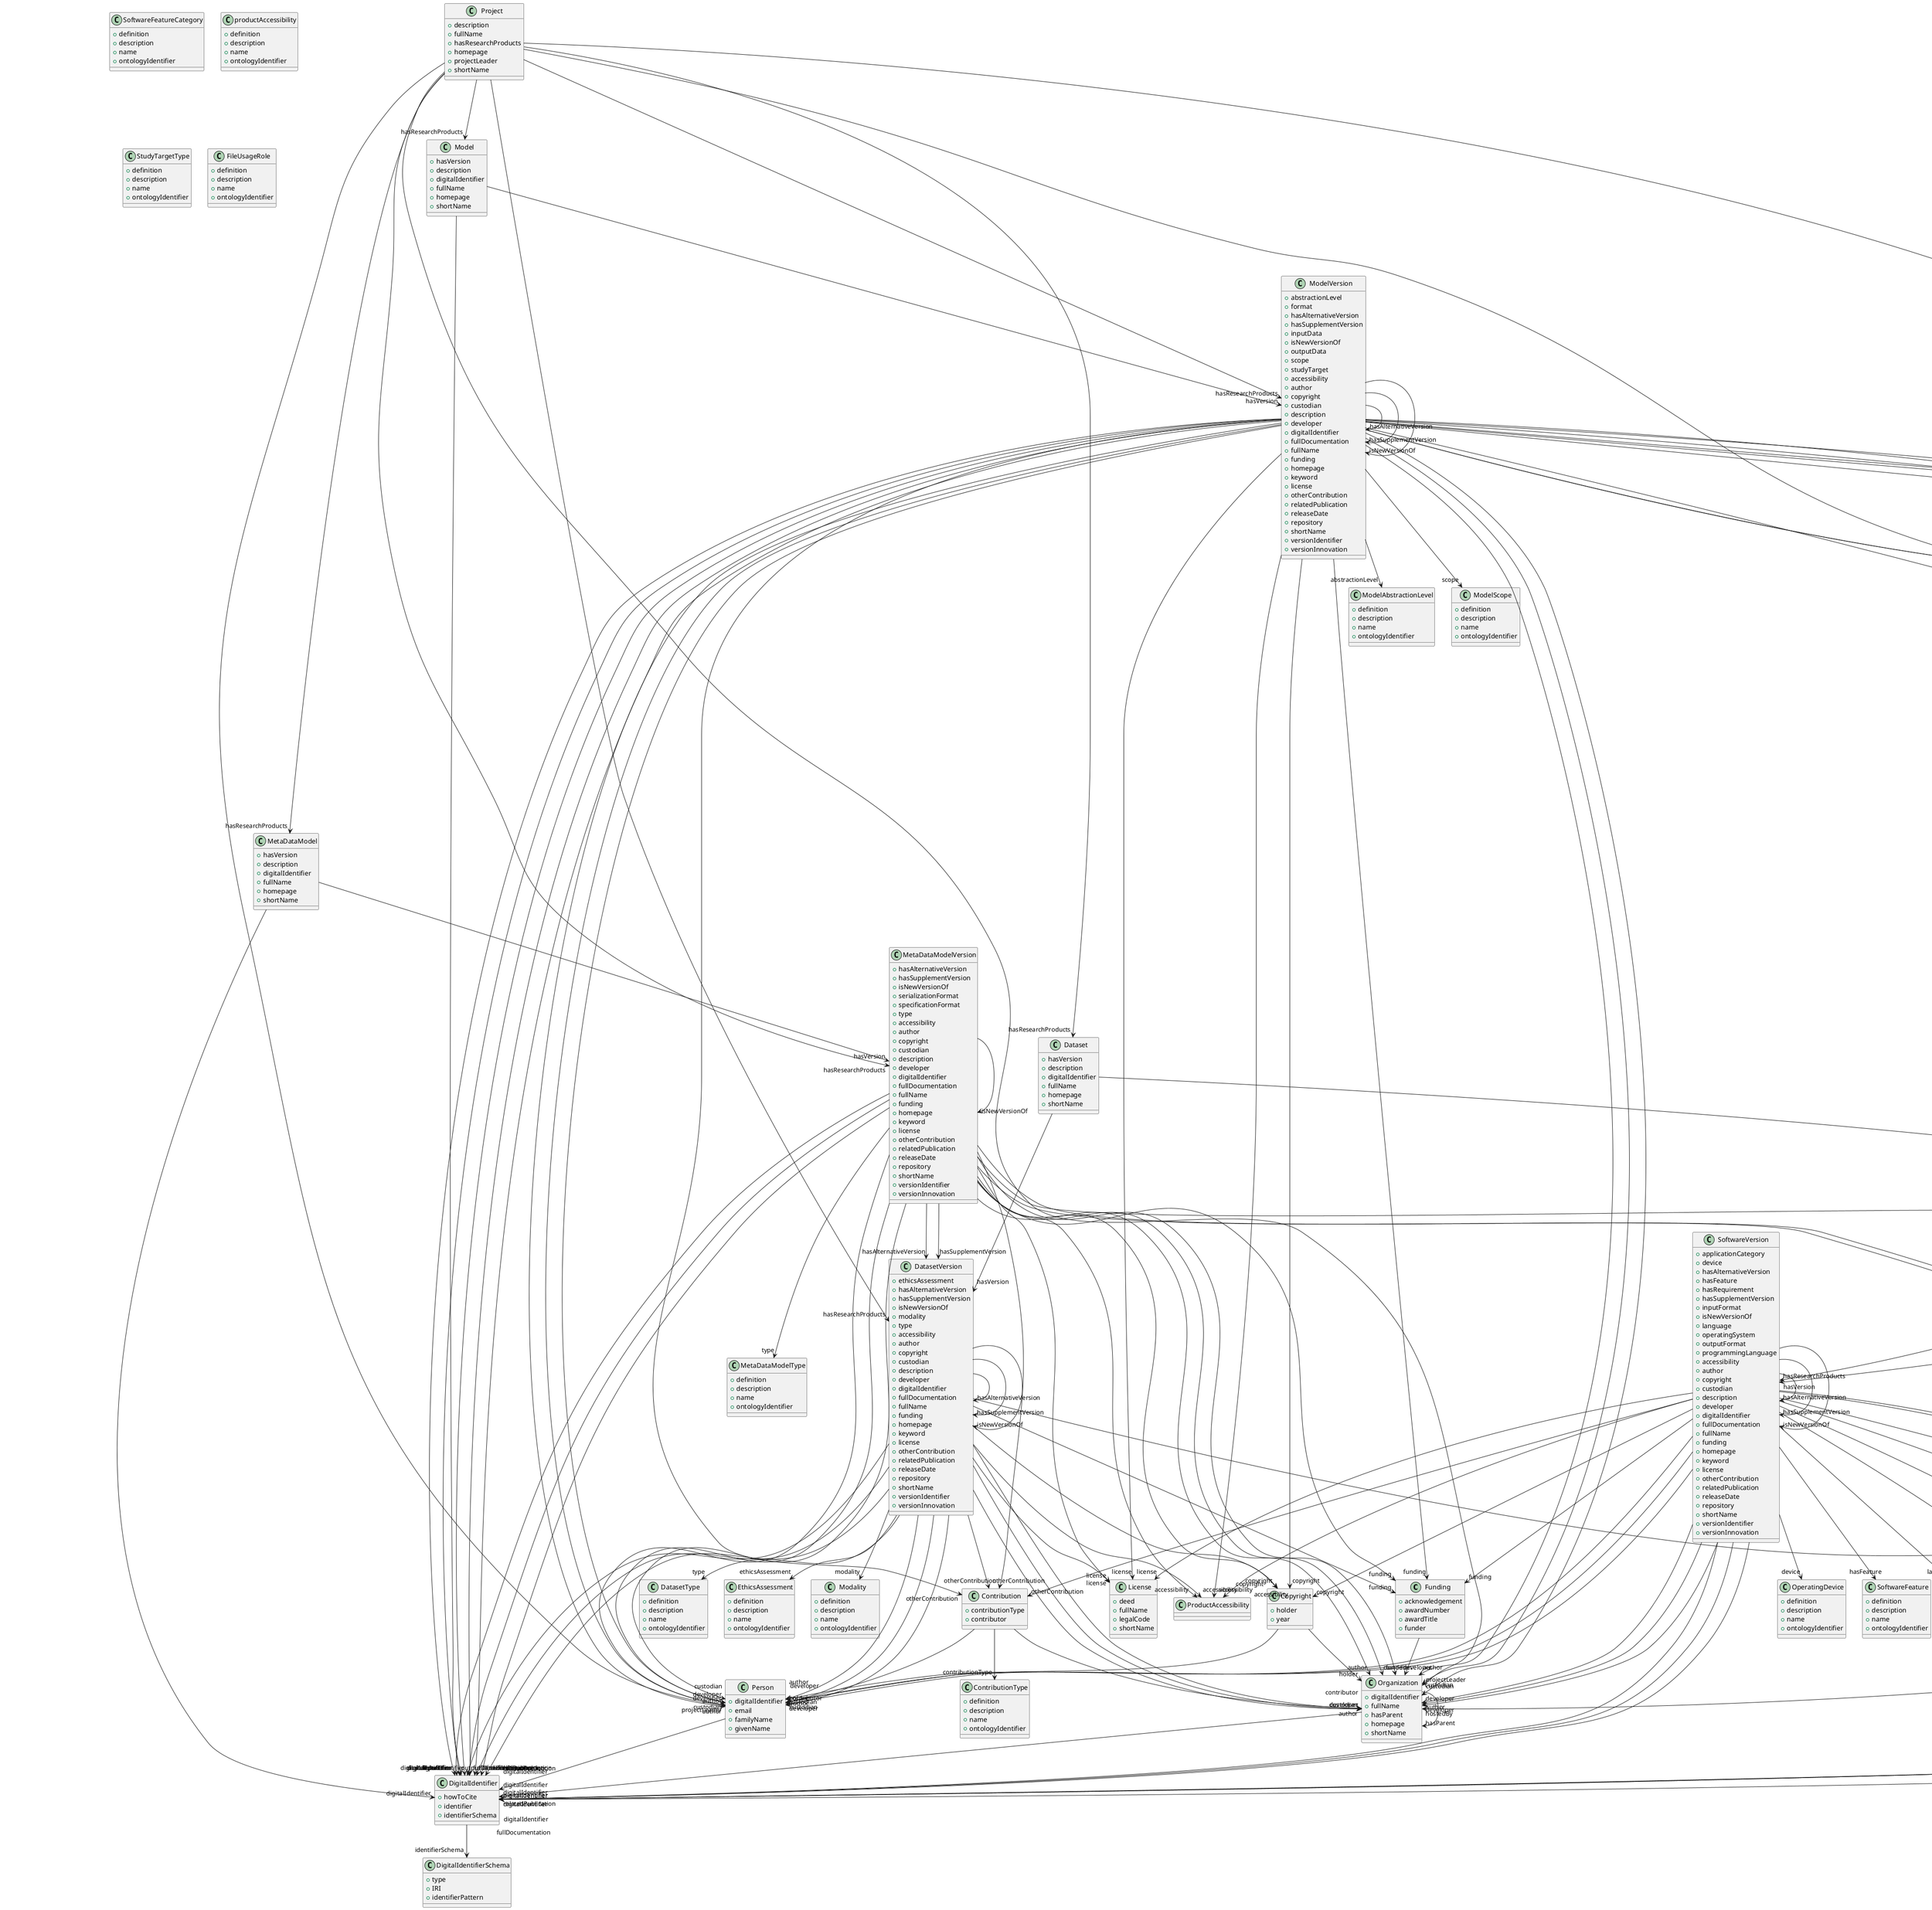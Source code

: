 @startuml

class Funding {
+acknowledgement
+awardNumber
+awardTitle
+funder

}
Funding -d-> "funder" Organization


class QuantitativeValueRange {
+maxValue
+minValue

}
QuantitativeValueRange -d-> "maxValue" QuantitativeValue
QuantitativeValueRange -d-> "minValue" QuantitativeValue


class DigitalIdentifierSchema {
+type
+IRI
+identifierPattern

}


class DigitalIdentifier {
+howToCite
+identifier
+identifierSchema

}
DigitalIdentifier -d-> "identifierSchema" DigitalIdentifierSchema


class QuantitativeValue {
+value
+uncertainty
+unit

}
QuantitativeValue -d-> "unit" UnitOfMeasurement


class License {
+deed
+fullName
+legalCode
+shortName

}


class Copyright {
+holder
+year

}
Copyright -d-> "holder" Organization
Copyright -d-> "holder" Person


class FileBundle {
+format
+groupedBy
+hash
+IRI
+isPartOf
+name
+storageSize

}
FileBundle -d-> "format" ContentType
FileBundle -d-> "groupedBy" FileBundleGrouping
FileBundle -d-> "hash" Hash
FileBundle -d-> "isPartOf" FileBundle
FileBundle -d-> "isPartOf" FileRepository
FileBundle -d-> "storageSize" QuantitativeValue


class FileInstance {
+content
+format
+hash
+IRI
+isPartOf
+name
+specialUsageRole
+storageSize

}
FileInstance -d-> "format" ContentType
FileInstance -d-> "hash" Hash
FileInstance -d-> "isPartOf" FileBundle
FileInstance -d-> "specialUsageRole" fileUsageRole
FileInstance -d-> "storageSize" QuantitativeValue


class ContentType {
+associatedFileExtension
+category
+relatedMediaType
+name
+synonym

}


class FileRepository {
+format
+hash
+hostedBy
+IRI
+name
+storageSize

}
FileRepository -d-> "format" ContentType
FileRepository -d-> "hash" Hash
FileRepository -d-> "hostedBy" Organization
FileRepository -d-> "storageSize" QuantitativeValue


class Hash {
+algorithm
+digest

}


class TissueSample {
+laterality
+origin
+studiedState
+type
+biologicalSex
+internalIdentifier
+genotype
+phenotype
+species
+strain

}
TissueSample -d-> "laterality" Laterality
TissueSample -d-> "origin" CellType
TissueSample -d-> "origin" Organ
TissueSample -d-> "studiedState" TissueSampleState
TissueSample -d-> "type" TissueSampleType
TissueSample -d-> "biologicalSex" BiologicalSex
TissueSample -d-> "genotype" Genotype
TissueSample -d-> "phenotype" Phenotype
TissueSample -d-> "species" Species
TissueSample -d-> "strain" Strain


class ProtocolExecution {
+description
+input
+output
+parameterSetting
+preparationType
+protocol
+semanticallyAnchoredTo
+studyTarget

}
ProtocolExecution -d-> "input" FileBundle
ProtocolExecution -d-> "input" FileInstance
ProtocolExecution -d-> "input" SubjectGroupState
ProtocolExecution -d-> "input" SubjectState
ProtocolExecution -d-> "input" TissueSampleCollectionState
ProtocolExecution -d-> "input" TissueSampleState
ProtocolExecution -d-> "output" FileBundle
ProtocolExecution -d-> "output" FileInstance
ProtocolExecution -d-> "output" SubjectGroupState
ProtocolExecution -d-> "output" SubjectState
ProtocolExecution -d-> "output" TissueSampleCollectionState
ProtocolExecution -d-> "output" TissueSampleState
ProtocolExecution -d-> "parameterSetting" ParameterSetting
ProtocolExecution -d-> "preparationType" PreparationType
ProtocolExecution -d-> "protocol" Protocol
ProtocolExecution -d-> "semanticallyAnchoredTo" AnatomicalEntity
ProtocolExecution -d-> "studyTarget" BiologicalSex
ProtocolExecution -d-> "studyTarget" Disease
ProtocolExecution -d-> "studyTarget" Genotype
ProtocolExecution -d-> "studyTarget" Phenotype
ProtocolExecution -d-> "studyTarget" Species
ProtocolExecution -d-> "studyTarget" TermSuggestion
ProtocolExecution -d-> "studyTarget" AnatomicalEntity


class TissueSampleCollectionState {
+additionalRemarks
+age
+pathology
+weight

}
TissueSampleCollectionState -d-> "age" QuantitativeValue
TissueSampleCollectionState -d-> "age" QuantitativeValueRange
TissueSampleCollectionState -d-> "pathology" Disease
TissueSampleCollectionState -d-> "pathology" DiseaseModel
TissueSampleCollectionState -d-> "weight" QuantitativeValue
TissueSampleCollectionState -d-> "weight" QuantitativeValueRange


class SubjectState {
+ageCategory
+handedness
+additionalRemarks
+age
+pathology
+weight

}
SubjectState -d-> "ageCategory" AgeCategory
SubjectState -d-> "handedness" Laterality
SubjectState -d-> "age" QuantitativeValue
SubjectState -d-> "age" QuantitativeValueRange
SubjectState -d-> "pathology" Disease
SubjectState -d-> "pathology" DiseaseModel
SubjectState -d-> "weight" QuantitativeValue
SubjectState -d-> "weight" QuantitativeValueRange


class Protocol {
+description
+behavioralTask
+name
+studyTarget
+technique

}
Protocol -d-> "behavioralTask" BehavioralTask
Protocol -d-> "studyTarget" BiologicalSex
Protocol -d-> "studyTarget" Disease
Protocol -d-> "studyTarget" Genotype
Protocol -d-> "studyTarget" Phenotype
Protocol -d-> "studyTarget" Species
Protocol -d-> "studyTarget" TermSuggestion
Protocol -d-> "studyTarget" AnatomicalEntity
Protocol -d-> "technique" Technique


class TissueSampleCollection {
+laterality
+origin
+studiedState
+type
+biologicalSex
+internalIdentifier
+genotype
+phenotype
+quantity
+species
+strain

}
TissueSampleCollection -d-> "laterality" Laterality
TissueSampleCollection -d-> "origin" CellType
TissueSampleCollection -d-> "origin" Organ
TissueSampleCollection -d-> "studiedState" TissueSampleCollectionState
TissueSampleCollection -d-> "type" TissueSampleType
TissueSampleCollection -d-> "biologicalSex" BiologicalSex
TissueSampleCollection -d-> "genotype" Genotype
TissueSampleCollection -d-> "phenotype" Phenotype
TissueSampleCollection -d-> "species" Species
TissueSampleCollection -d-> "strain" Strain


class SubjectGroupState {
+ageCategory
+handedness
+additionalRemarks
+age
+pathology
+weight

}
SubjectGroupState -d-> "ageCategory" AgeCategory
SubjectGroupState -d-> "handedness" Laterality
SubjectGroupState -d-> "age" QuantitativeValue
SubjectGroupState -d-> "age" QuantitativeValueRange
SubjectGroupState -d-> "pathology" Disease
SubjectGroupState -d-> "pathology" DiseaseModel
SubjectGroupState -d-> "weight" QuantitativeValue
SubjectGroupState -d-> "weight" QuantitativeValueRange


class Subject {
+studiedState
+biologicalSex
+internalIdentifier
+genotype
+phenotype
+species
+strain

}
Subject -d-> "studiedState" SubjectState
Subject -d-> "biologicalSex" BiologicalSex
Subject -d-> "genotype" Genotype
Subject -d-> "phenotype" Phenotype
Subject -d-> "species" Species
Subject -d-> "strain" Strain


class ParameterSetting {
+description
+name
+relevantFor
+value
+unit

}
ParameterSetting -d-> "relevantFor" BehavioralTask
ParameterSetting -d-> "relevantFor" Technique
ParameterSetting -d-> "unit" UnitOfMeasurement


class TissueSampleState {
+additionalRemarks
+age
+pathology
+weight

}
TissueSampleState -d-> "age" QuantitativeValue
TissueSampleState -d-> "age" QuantitativeValueRange
TissueSampleState -d-> "pathology" Disease
TissueSampleState -d-> "pathology" DiseaseModel
TissueSampleState -d-> "weight" QuantitativeValue
TissueSampleState -d-> "weight" QuantitativeValueRange


class SubjectGroup {
+studiedState
+biologicalSex
+internalIdentifier
+genotype
+phenotype
+quantity
+species
+strain

}
SubjectGroup -d-> "studiedState" SubjectGroupState
SubjectGroup -d-> "biologicalSex" BiologicalSex
SubjectGroup -d-> "genotype" Genotype
SubjectGroup -d-> "phenotype" Phenotype
SubjectGroup -d-> "species" Species
SubjectGroup -d-> "strain" Strain


class MetaDataModel {
+hasVersion
+description
+digitalIdentifier
+fullName
+homepage
+shortName

}
MetaDataModel -d-> "hasVersion" MetaDataModelVersion
MetaDataModel -d-> "digitalIdentifier" DigitalIdentifier


class Model {
+hasVersion
+description
+digitalIdentifier
+fullName
+homepage
+shortName

}
Model -d-> "hasVersion" ModelVersion
Model -d-> "digitalIdentifier" DigitalIdentifier


class Dataset {
+hasVersion
+description
+digitalIdentifier
+fullName
+homepage
+shortName

}
Dataset -d-> "hasVersion" DatasetVersion
Dataset -d-> "digitalIdentifier" DigitalIdentifier


class ModelVersion {
+abstractionLevel
+format
+hasAlternativeVersion
+hasSupplementVersion
+inputData
+isNewVersionOf
+outputData
+scope
+studyTarget
+accessibility
+author
+copyright
+custodian
+description
+developer
+digitalIdentifier
+fullDocumentation
+fullName
+funding
+homepage
+keyword
+license
+otherContribution
+relatedPublication
+releaseDate
+repository
+shortName
+versionIdentifier
+versionInnovation

}
ModelVersion -d-> "abstractionLevel" ModelAbstractionLevel
ModelVersion -d-> "format" ContentType
ModelVersion -d-> "hasAlternativeVersion" ModelVersion
ModelVersion -d-> "hasSupplementVersion" ModelVersion
ModelVersion -d-> "inputData" DigitalIdentifier
ModelVersion -d-> "isNewVersionOf" ModelVersion
ModelVersion -d-> "outputData" DigitalIdentifier
ModelVersion -d-> "scope" ModelScope
ModelVersion -d-> "studyTarget" BiologicalSex
ModelVersion -d-> "studyTarget" Disease
ModelVersion -d-> "studyTarget" Genotype
ModelVersion -d-> "studyTarget" Phenotype
ModelVersion -d-> "studyTarget" Species
ModelVersion -d-> "studyTarget" TermSuggestion
ModelVersion -d-> "studyTarget" AnatomicalEntity
ModelVersion -d-> "accessibility" ProductAccessibility
ModelVersion -d-> "author" Organization
ModelVersion -d-> "author" Person
ModelVersion -d-> "copyright" Copyright
ModelVersion -d-> "custodian" Organization
ModelVersion -d-> "custodian" Person
ModelVersion -d-> "developer" Organization
ModelVersion -d-> "developer" Person
ModelVersion -d-> "digitalIdentifier" DigitalIdentifier
ModelVersion -d-> "fullDocumentation" DigitalIdentifier
ModelVersion -d-> "funding" Funding
ModelVersion -d-> "license" License
ModelVersion -d-> "otherContribution" Contribution
ModelVersion -d-> "relatedPublication" DigitalIdentifier
ModelVersion -d-> "repository" FileRepository


class MetaDataModelVersion {
+hasAlternativeVersion
+hasSupplementVersion
+isNewVersionOf
+serializationFormat
+specificationFormat
+type
+accessibility
+author
+copyright
+custodian
+description
+developer
+digitalIdentifier
+fullDocumentation
+fullName
+funding
+homepage
+keyword
+license
+otherContribution
+relatedPublication
+releaseDate
+repository
+shortName
+versionIdentifier
+versionInnovation

}
MetaDataModelVersion -d-> "hasAlternativeVersion" DatasetVersion
MetaDataModelVersion -d-> "hasSupplementVersion" DatasetVersion
MetaDataModelVersion -d-> "isNewVersionOf" MetaDataModelVersion
MetaDataModelVersion -d-> "serializationFormat" ContentType
MetaDataModelVersion -d-> "specificationFormat" ContentType
MetaDataModelVersion -d-> "type" MetaDataModelType
MetaDataModelVersion -d-> "accessibility" ProductAccessibility
MetaDataModelVersion -d-> "author" Organization
MetaDataModelVersion -d-> "author" Person
MetaDataModelVersion -d-> "copyright" Copyright
MetaDataModelVersion -d-> "custodian" Organization
MetaDataModelVersion -d-> "custodian" Person
MetaDataModelVersion -d-> "developer" Organization
MetaDataModelVersion -d-> "developer" Person
MetaDataModelVersion -d-> "digitalIdentifier" DigitalIdentifier
MetaDataModelVersion -d-> "fullDocumentation" DigitalIdentifier
MetaDataModelVersion -d-> "funding" Funding
MetaDataModelVersion -d-> "license" License
MetaDataModelVersion -d-> "otherContribution" Contribution
MetaDataModelVersion -d-> "relatedPublication" DigitalIdentifier
MetaDataModelVersion -d-> "repository" FileRepository


class Software {
+hasVersion
+description
+digitalIdentifier
+fullName
+homepage
+shortName

}
Software -d-> "hasVersion" SoftwareVersion
Software -d-> "digitalIdentifier" DigitalIdentifier


class DatasetVersion {
+ethicsAssessment
+hasAlternativeVersion
+hasSupplementVersion
+isNewVersionOf
+modality
+type
+accessibility
+author
+copyright
+custodian
+description
+developer
+digitalIdentifier
+fullDocumentation
+fullName
+funding
+homepage
+keyword
+license
+otherContribution
+relatedPublication
+releaseDate
+repository
+shortName
+versionIdentifier
+versionInnovation

}
DatasetVersion -d-> "ethicsAssessment" EthicsAssessment
DatasetVersion -d-> "hasAlternativeVersion" DatasetVersion
DatasetVersion -d-> "hasSupplementVersion" DatasetVersion
DatasetVersion -d-> "isNewVersionOf" DatasetVersion
DatasetVersion -d-> "modality" Modality
DatasetVersion -d-> "type" DatasetType
DatasetVersion -d-> "accessibility" ProductAccessibility
DatasetVersion -d-> "author" Organization
DatasetVersion -d-> "author" Person
DatasetVersion -d-> "copyright" Copyright
DatasetVersion -d-> "custodian" Organization
DatasetVersion -d-> "custodian" Person
DatasetVersion -d-> "developer" Organization
DatasetVersion -d-> "developer" Person
DatasetVersion -d-> "digitalIdentifier" DigitalIdentifier
DatasetVersion -d-> "fullDocumentation" DigitalIdentifier
DatasetVersion -d-> "funding" Funding
DatasetVersion -d-> "license" License
DatasetVersion -d-> "otherContribution" Contribution
DatasetVersion -d-> "relatedPublication" DigitalIdentifier
DatasetVersion -d-> "repository" FileRepository


class SoftwareVersion {
+applicationCategory
+device
+hasAlternativeVersion
+hasFeature
+hasRequirement
+hasSupplementVersion
+inputFormat
+isNewVersionOf
+language
+operatingSystem
+outputFormat
+programmingLanguage
+accessibility
+author
+copyright
+custodian
+description
+developer
+digitalIdentifier
+fullDocumentation
+fullName
+funding
+homepage
+keyword
+license
+otherContribution
+relatedPublication
+releaseDate
+repository
+shortName
+versionIdentifier
+versionInnovation

}
SoftwareVersion -d-> "applicationCategory" SoftwareApplicationCategory
SoftwareVersion -d-> "device" OperatingDevice
SoftwareVersion -d-> "hasAlternativeVersion" SoftwareVersion
SoftwareVersion -d-> "hasFeature" SoftwareFeature
SoftwareVersion -d-> "hasSupplementVersion" SoftwareVersion
SoftwareVersion -d-> "inputFormat" ContentType
SoftwareVersion -d-> "isNewVersionOf" SoftwareVersion
SoftwareVersion -d-> "language" Language
SoftwareVersion -d-> "operatingSystem" OperatingSystem
SoftwareVersion -d-> "outputFormat" ContentType
SoftwareVersion -d-> "programmingLanguage" ProgrammingLanguage
SoftwareVersion -d-> "accessibility" ProductAccessibility
SoftwareVersion -d-> "author" Organization
SoftwareVersion -d-> "author" Person
SoftwareVersion -d-> "copyright" Copyright
SoftwareVersion -d-> "custodian" Organization
SoftwareVersion -d-> "custodian" Person
SoftwareVersion -d-> "developer" Organization
SoftwareVersion -d-> "developer" Person
SoftwareVersion -d-> "digitalIdentifier" DigitalIdentifier
SoftwareVersion -d-> "fullDocumentation" DigitalIdentifier
SoftwareVersion -d-> "funding" Funding
SoftwareVersion -d-> "license" License
SoftwareVersion -d-> "otherContribution" Contribution
SoftwareVersion -d-> "relatedPublication" DigitalIdentifier
SoftwareVersion -d-> "repository" FileRepository


class Project {
+description
+fullName
+hasResearchProducts
+homepage
+projectLeader
+shortName

}
Project -d-> "hasResearchProducts" Dataset
Project -d-> "hasResearchProducts" DatasetVersion
Project -d-> "hasResearchProducts" MetaDataModel
Project -d-> "hasResearchProducts" MetaDataModelVersion
Project -d-> "hasResearchProducts" Model
Project -d-> "hasResearchProducts" ModelVersion
Project -d-> "hasResearchProducts" Software
Project -d-> "hasResearchProducts" SoftwareVersion
Project -d-> "projectLeader" Organization
Project -d-> "projectLeader" Person


class Person {
+digitalIdentifier
+email
+familyName
+givenName

}
Person -d-> "digitalIdentifier" DigitalIdentifier


class Organization {
+digitalIdentifier
+fullName
+hasParent
+homepage
+shortName

}
Organization -d-> "digitalIdentifier" DigitalIdentifier
Organization -d-> "hasParent" Organization


class Contribution {
+contributionType
+contributor

}
Contribution -d-> "contributionType" ContributionType
Contribution -d-> "contributor" Organization
Contribution -d-> "contributor" Person


class ElectrodeContact {
+coordinatePoint
+definedIn
+internalIdentifier
+relatedRecording
+relatedStimulation
+visualizedIn

}
ElectrodeContact -d-> "coordinatePoint" CoordinatePoint
ElectrodeContact -d-> "definedIn" FileInstance
ElectrodeContact -d-> "relatedRecording" FileInstance
ElectrodeContact -d-> "relatedStimulation" FileInstance
ElectrodeContact -d-> "visualizedIn" Image


class ElectrodeArray {
+electrodes
+internalIdentifier

}
ElectrodeArray -d-> "electrodes" Electrode


class BrainAtlas {
+description
+fullName
+hasVersion
+homepage
+shortName

}
BrainAtlas -d-> "hasVersion" BrainAtlasVersion


class Electrode {
+electrodeContact
+internalIdentifier

}
Electrode -d-> "electrodeContact" ElectrodeContact


class Image {
+coordinateSpace
+definedIn
+voxelSize

}
Image -d-> "coordinateSpace" CoordinateSpace
Image -d-> "definedIn" FileInstance
Image -d-> "voxelSize" QuantitativeValue


class Annotation {
+bestViewPoint
+criteria
+criteriaQualityType
+displayColor
+inspiredBy
+internalIdentifier
+laterality
+namingTerm
+relatedAtlasTerm
+visualizedIn

}
Annotation -d-> "bestViewPoint" CoordinatePoint
Annotation -d-> "criteria" ProtocolExecution
Annotation -d-> "criteriaQualityType" CriteriaQualityType
Annotation -d-> "inspiredBy" Image
Annotation -d-> "laterality" Laterality
Annotation -d-> "namingTerm" AnatomicalEntity
Annotation -d-> "relatedAtlasTerm" AnatomicalEntity
Annotation -d-> "visualizedIn" Image


class AnatomicalEntity {
+hasParent
+name
+ontologyIdentifier
+otherAnatomicalRelation

}
AnatomicalEntity -d-> "hasParent" AnatomicalEntity
AnatomicalEntity -d-> "otherAnatomicalRelation" AnatomicalEntityRelation


class CoordinatePoint {
+coordinates
+coordinateSpace

}
CoordinatePoint -d-> "coordinates" QuantitativeValue
CoordinatePoint -d-> "coordinateSpace" CoordinateSpace


class AnatomicalEntityRelation {
+criteria
+criteriaQualityType
+inRelationTo
+qualitativeOverlap
+quantitativeOverlap

}
AnatomicalEntityRelation -d-> "criteria" ProtocolExecution
AnatomicalEntityRelation -d-> "criteriaQualityType" CriteriaQualityType
AnatomicalEntityRelation -d-> "inRelationTo" AnatomicalEntity
AnatomicalEntityRelation -d-> "qualitativeOverlap" QualitativeOverlap
AnatomicalEntityRelation -d-> "quantitativeOverlap" QuantitativeValue
AnatomicalEntityRelation -d-> "quantitativeOverlap" QuantitativeValueRange


class BrainAtlasVersion {
+annotationSet
+coordinateSpace
+digitalIdentifier
+fullName
+hasAlternativeVersion
+homepage
+isNewVersionOf
+ontologyIdentifier
+releaseDate
+shortName
+terminology
+versionIdentifier
+versionInnovation

}
BrainAtlasVersion -d-> "annotationSet" Annotation
BrainAtlasVersion -d-> "coordinateSpace" CoordinateSpace
BrainAtlasVersion -d-> "digitalIdentifier" DigitalIdentifier
BrainAtlasVersion -d-> "hasAlternativeVersion" BrainAtlasVersion
BrainAtlasVersion -d-> "isNewVersionOf" BrainAtlasVersion
BrainAtlasVersion -d-> "terminology" AtlasTerminology


class AtlasTerminology {
+anatomicalEntity
+definedIn
+fullName
+ontologyIdentifier
+shortName

}
AtlasTerminology -d-> "anatomicalEntity" AnatomicalEntity
AtlasTerminology -d-> "definedIn" FileInstance


class CoordinateSpace {
+anatomicalAxesOrientation
+defaultImage
+digitalIdentifier
+fullName
+homepage
+nativeUnit
+ontologyIdentifier
+axesOrigin
+releaseDate
+shortName
+versionIdentifier

}
CoordinateSpace -d-> "anatomicalAxesOrientation" AnatomicalAxesOrientation
CoordinateSpace -d-> "defaultImage" Image
CoordinateSpace -d-> "digitalIdentifier" DigitalIdentifier
CoordinateSpace -d-> "nativeUnit" UnitOfMeasurement
CoordinateSpace -d-> "axesOrigin" QuantitativeValue


class Disease {
+definition
+description
+name
+ontologyIdentifier

}


class AgeCategory {
+definition
+description
+name
+ontologyIdentifier

}


class ProgrammingLanguage {
+definition
+description
+name
+ontologyIdentifier

}


class AnatomicalAxesOrientation {
+definition
+description
+name
+ontologyIdentifier

}


class EthicsAssessment {
+definition
+description
+name
+ontologyIdentifier

}


class Genotype {
+definition
+description
+name
+ontologyIdentifier

}


class BehavioralTask {
+definition
+description
+name
+ontologyIdentifier

}


class Technique {
+definition
+description
+name
+ontologyIdentifier

}


class Strain {
+definition
+description
+name
+ontologyIdentifier

}


class CellType {
+definition
+description
+name
+ontologyIdentifier

}


class MetaDataModelType {
+definition
+description
+name
+ontologyIdentifier

}


class SoftwareFeatureCategory {
+definition
+description
+name
+ontologyIdentifier

}


class CriteriaQualityType {
+definition
+description
+name
+ontologyIdentifier

}


class ModelScope {
+definition
+description
+name
+ontologyIdentifier

}


class BiologicalSex {
+definition
+description
+name
+ontologyIdentifier

}


class QualitativeOverlap {
+definition
+description
+name
+ontologyIdentifier

}


class Laterality {
+definition
+description
+name
+ontologyIdentifier

}


class DiseaseModel {
+definition
+description
+name
+ontologyIdentifier

}


class SoftwareFeature {
+definition
+description
+name
+ontologyIdentifier

}


class productAccessibility {
+definition
+description
+name
+ontologyIdentifier

}


class Phenotype {
+definition
+description
+name
+ontologyIdentifier

}


class PreparationType {
+definition
+description
+name
+ontologyIdentifier

}


class TermSuggestion {
+terminology
+definition
+description
+name
+ontologyIdentifier

}
TermSuggestion -d-> "terminology" Terminology


class OperatingDevice {
+definition
+description
+name
+ontologyIdentifier

}


class ContributionType {
+definition
+description
+name
+ontologyIdentifier

}


class FileBundleGrouping {
+definition
+description
+name
+ontologyIdentifier

}


class TissueSampleType {
+definition
+description
+name
+ontologyIdentifier

}


class DatasetType {
+definition
+description
+name
+ontologyIdentifier

}


class Species {
+definition
+description
+name
+ontologyIdentifier

}


class SoftwareApplicationCategory {
+definition
+description
+name
+ontologyIdentifier

}


class ModelAbstractionLevel {
+definition
+description
+name
+ontologyIdentifier

}


class Modality {
+definition
+description
+name
+ontologyIdentifier

}


class Organ {
+definition
+description
+name
+ontologyIdentifier

}


class StudyTargetType {
+definition
+description
+name
+ontologyIdentifier

}


class OperatingSystem {
+definition
+description
+name
+ontologyIdentifier

}


class UnitOfMeasurement {
+definition
+description
+name
+ontologyIdentifier

}


class FileUsageRole {
+definition
+description
+name
+ontologyIdentifier

}


class Language {
+definition
+description
+name
+ontologyIdentifier

}


@enduml